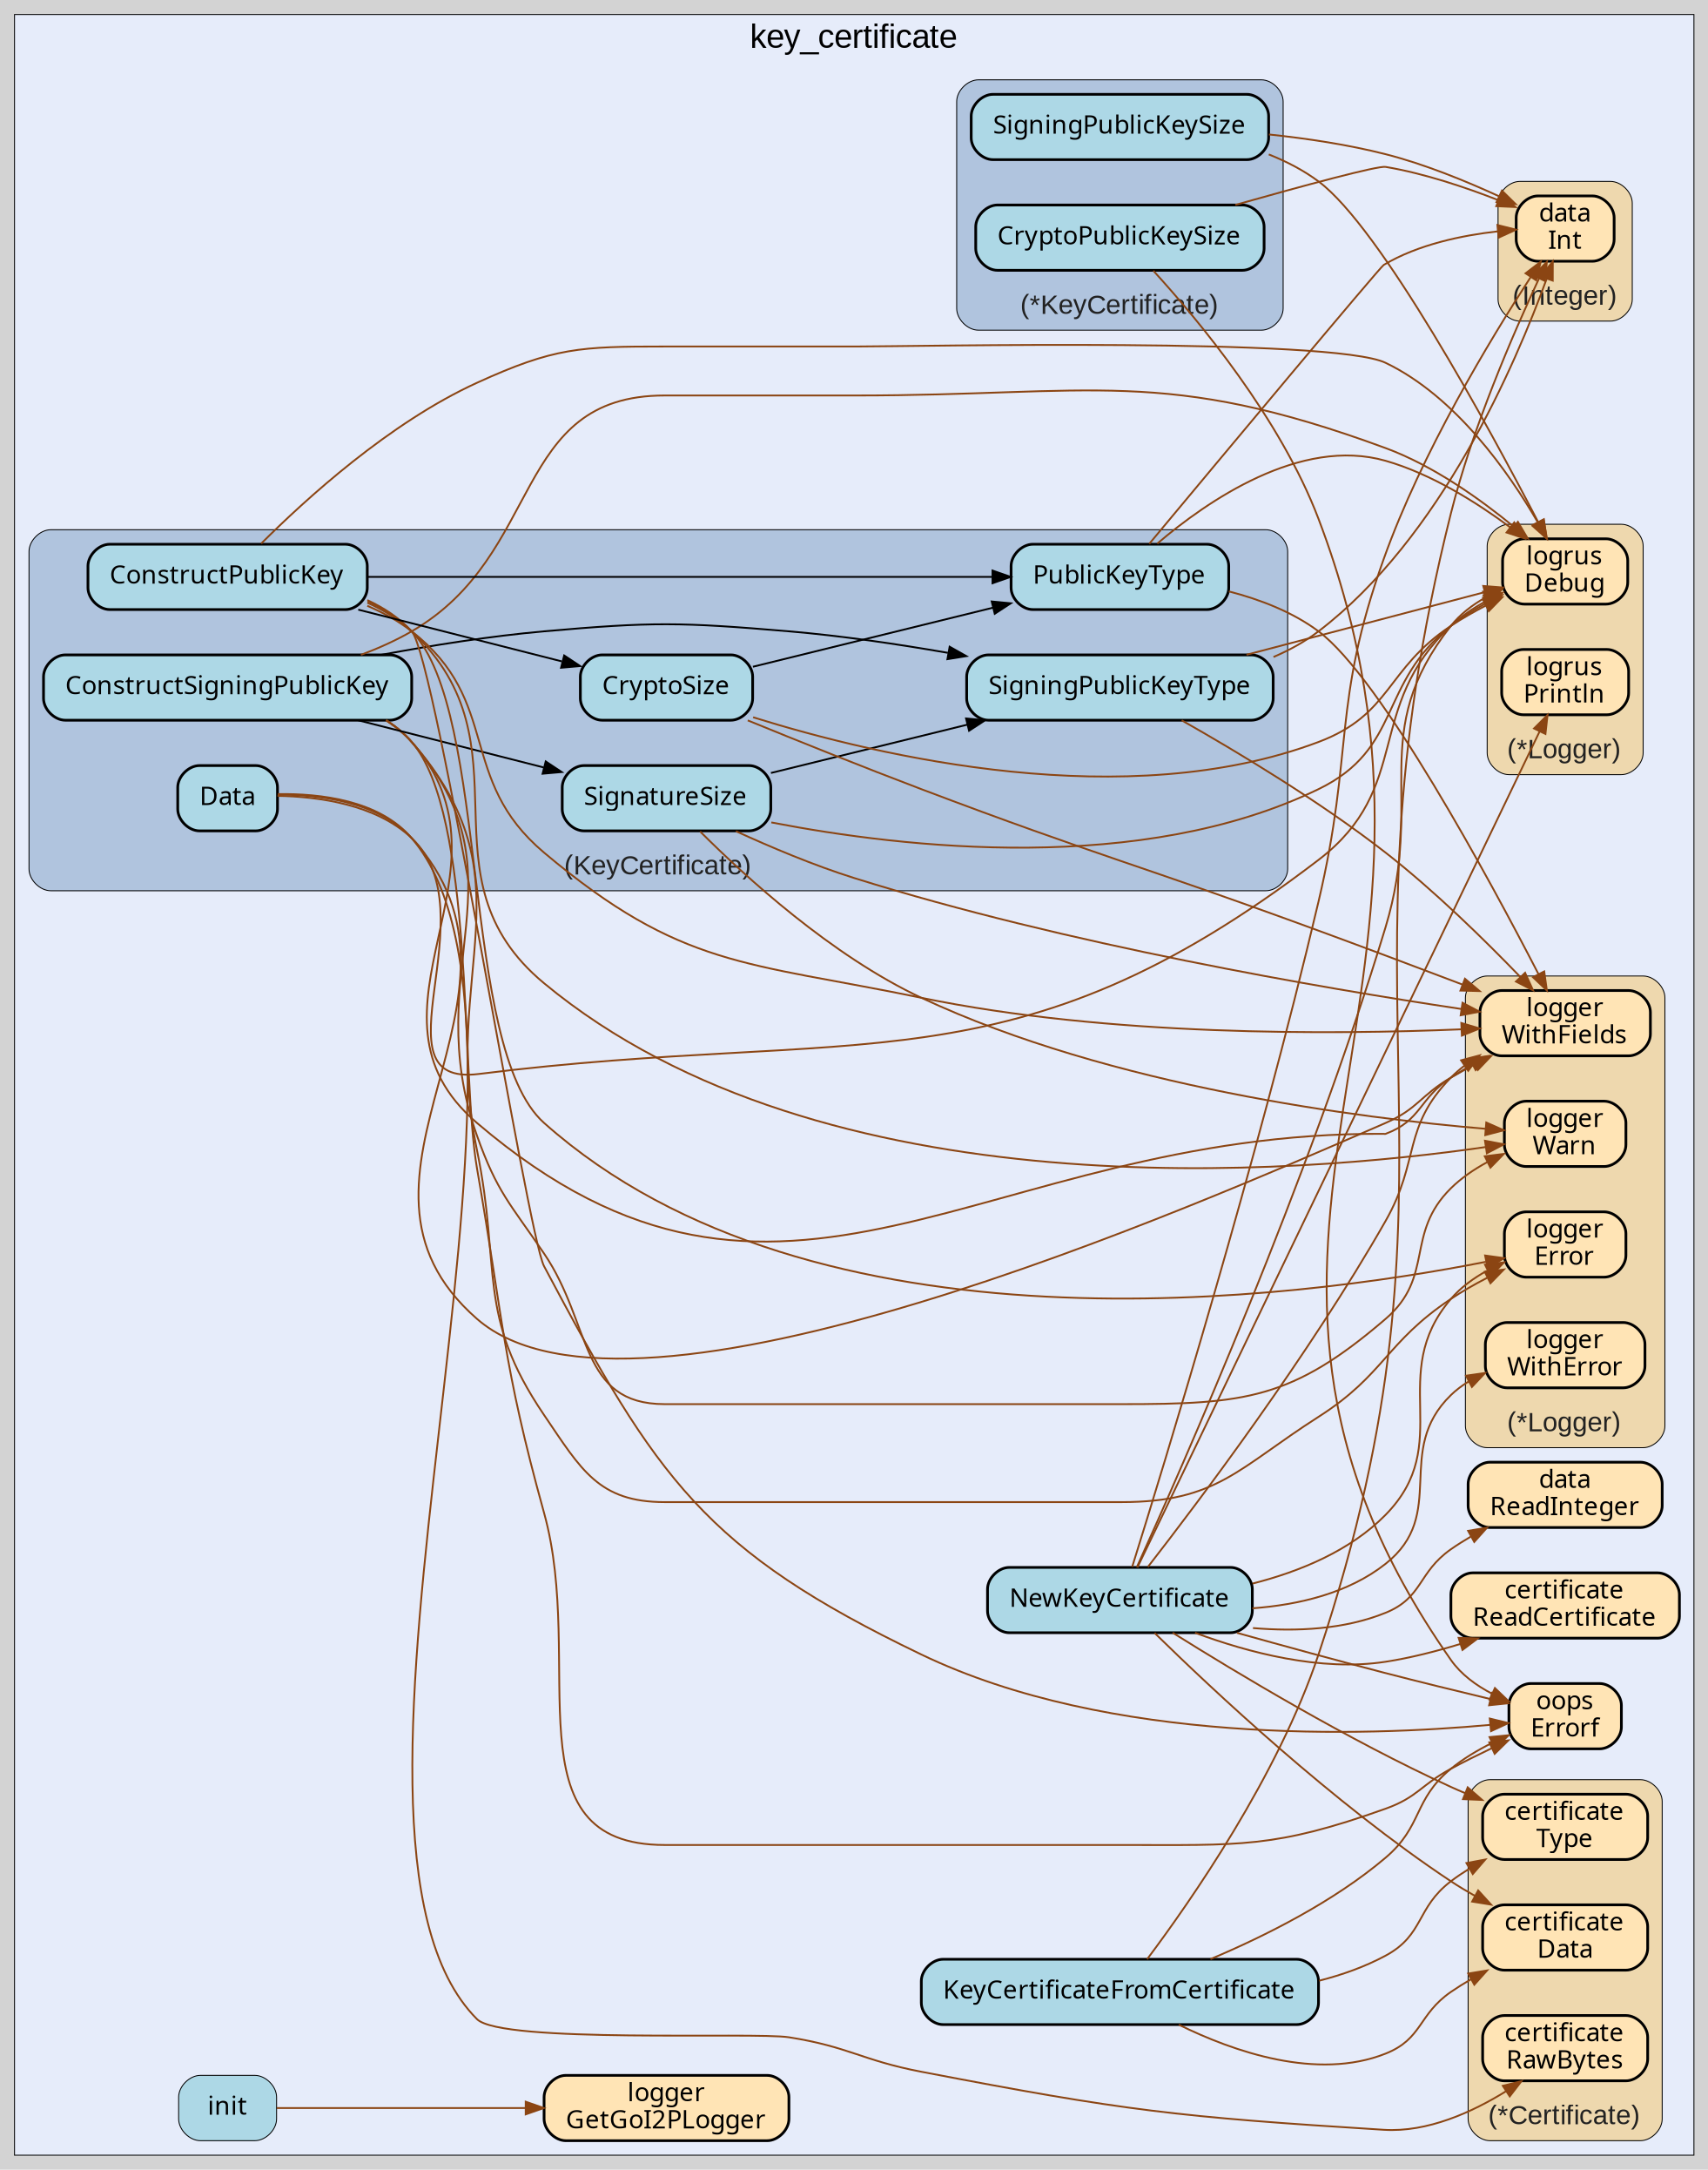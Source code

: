 digraph gocallvis {
    label="";
    labeljust="l";
    fontname="Arial";
    fontsize="14";
    rankdir="LR";
    bgcolor="lightgray";
    style="solid";
    penwidth="0.5";
    pad="0.0";
    nodesep="0.35";

    node [shape="box" style="filled,rounded" fillcolor="honeydew" fontname="Verdana" penwidth="1.0" margin="0.16,0.0"];
    edge [minlen="2"]

    subgraph "cluster_focus" {
        labeljust="c";
fontsize="18";
bgcolor="#e6ecfa";
label="key_certificate";
labelloc="t";
        
        "github.com/go-i2p/go-i2p/lib/common/key_certificate.NewKeyCertificate" [ penwidth="1.5" tooltip="github.com/go-i2p/go-i2p/lib/common/key_certificate.NewKeyCertificate | defined in key_certificate.go:360\nat key_certificate.go:379: calling [(*github.com/sirupsen/logrus.Logger).Println]\nat key_certificate.go:388: calling [(*github.com/sirupsen/logrus.Logger).Println]\nat key_certificate.go:361: calling [(*github.com/go-i2p/logger.Logger).WithFields]\nat key_certificate.go:390: calling [(*github.com/go-i2p/logger.Logger).WithFields]\nat key_certificate.go:388: calling [(github.com/go-i2p/go-i2p/lib/common/data.Integer).Int]\nat key_certificate.go:388: calling [(github.com/go-i2p/go-i2p/lib/common/data.Integer).Int]\nat key_certificate.go:391: calling [(github.com/go-i2p/go-i2p/lib/common/data.Integer).Int]\nat key_certificate.go:392: calling [(github.com/go-i2p/go-i2p/lib/common/data.Integer).Int]\nat key_certificate.go:373: calling [github.com/samber/oops.Errorf]\nat key_certificate.go:377: calling [github.com/samber/oops.Errorf]\nat key_certificate.go:376: calling [(*github.com/go-i2p/go-i2p/lib/common/certificate.Certificate).Data]\nat key_certificate.go:379: calling [(*github.com/go-i2p/go-i2p/lib/common/certificate.Certificate).Data]\nat key_certificate.go:379: calling [(*github.com/go-i2p/go-i2p/lib/common/certificate.Certificate).Data]\nat key_certificate.go:381: calling [(*github.com/go-i2p/go-i2p/lib/common/certificate.Certificate).Data]\nat key_certificate.go:382: calling [(*github.com/go-i2p/go-i2p/lib/common/certificate.Certificate).Data]\nat key_certificate.go:363: calling [(*github.com/sirupsen/logrus.Logger).Debug]\nat key_certificate.go:394: calling [(*github.com/sirupsen/logrus.Logger).Debug]\nat key_certificate.go:381: calling [github.com/go-i2p/go-i2p/lib/common/data.ReadInteger]\nat key_certificate.go:382: calling [github.com/go-i2p/go-i2p/lib/common/data.ReadInteger]\nat key_certificate.go:368: calling [(*github.com/go-i2p/logger.Logger).WithError]\nat key_certificate.go:366: calling [github.com/go-i2p/go-i2p/lib/common/certificate.ReadCertificate]\nat key_certificate.go:368: calling [(*github.com/go-i2p/logger.Logger).Error]\nat key_certificate.go:372: calling [(*github.com/go-i2p/go-i2p/lib/common/certificate.Certificate).Type]\nat key_certificate.go:373: calling [(*github.com/go-i2p/go-i2p/lib/common/certificate.Certificate).Type]" fillcolor="lightblue" label="NewKeyCertificate" ]
        "github.com/go-i2p/go-i2p/lib/common/certificate.ReadCertificate" [ fillcolor="moccasin" label="certificate\nReadCertificate" penwidth="1.5" tooltip="github.com/go-i2p/go-i2p/lib/common/certificate.ReadCertificate | defined in certificate.go:201" ]
        "github.com/samber/oops.Errorf" [ penwidth="1.5" tooltip="github.com/samber/oops.Errorf | defined in oops.go:34" fillcolor="moccasin" label="oops\nErrorf" ]
        "github.com/go-i2p/go-i2p/lib/common/data.ReadInteger" [ fillcolor="moccasin" label="data\nReadInteger" penwidth="1.5" tooltip="github.com/go-i2p/go-i2p/lib/common/data.ReadInteger | defined in integer.go:51" ]
        "github.com/go-i2p/go-i2p/lib/common/key_certificate.KeyCertificateFromCertificate" [ tooltip="github.com/go-i2p/go-i2p/lib/common/key_certificate.KeyCertificateFromCertificate | defined in key_certificate.go:399\nat key_certificate.go:400: calling [(*github.com/go-i2p/go-i2p/lib/common/certificate.Certificate).Type]\nat key_certificate.go:401: calling [(*github.com/go-i2p/go-i2p/lib/common/certificate.Certificate).Type]\nat key_certificate.go:404: calling [(*github.com/go-i2p/go-i2p/lib/common/certificate.Certificate).Data]\nat key_certificate.go:421: calling [(github.com/go-i2p/go-i2p/lib/common/data.Integer).Int]\nat key_certificate.go:422: calling [(github.com/go-i2p/go-i2p/lib/common/data.Integer).Int]\nat key_certificate.go:401: calling [github.com/samber/oops.Errorf]\nat key_certificate.go:409: calling [github.com/samber/oops.Errorf]" fillcolor="lightblue" label="KeyCertificateFromCertificate" penwidth="1.5" ]
        "github.com/go-i2p/go-i2p/lib/common/key_certificate.init" [ label="init" penwidth="0.5" tooltip="github.com/go-i2p/go-i2p/lib/common/key_certificate.init | defined in .:0\nat key_certificate.go:48: calling [github.com/go-i2p/logger.GetGoI2PLogger]" fillcolor="lightblue" ]
        "github.com/go-i2p/logger.GetGoI2PLogger" [ label="logger\nGetGoI2PLogger" penwidth="1.5" tooltip="github.com/go-i2p/logger.GetGoI2PLogger | defined in log.go:120" fillcolor="moccasin" ]
        
        subgraph "cluster_*github.com/go-i2p/go-i2p/lib/common/certificate.Certificate" {
        tooltip="type: *github.com/go-i2p/go-i2p/lib/common/certificate.Certificate";
penwidth="0.5";
fontsize="15";
fontcolor="#222222";
labelloc="b";
style="rounded,filled";
fillcolor="wheat2";
label="(*Certificate)";
        
        "(*github.com/go-i2p/go-i2p/lib/common/certificate.Certificate).RawBytes" [ fillcolor="moccasin" label="certificate\nRawBytes" penwidth="1.5" tooltip="(*github.com/go-i2p/go-i2p/lib/common/certificate.Certificate).RawBytes | defined in certificate.go:76" ]
        "(*github.com/go-i2p/go-i2p/lib/common/certificate.Certificate).Type" [ fillcolor="moccasin" label="certificate\nType" penwidth="1.5" tooltip="(*github.com/go-i2p/go-i2p/lib/common/certificate.Certificate).Type | defined in certificate.go:116" ]
        "(*github.com/go-i2p/go-i2p/lib/common/certificate.Certificate).Data" [ label="certificate\nData" penwidth="1.5" tooltip="(*github.com/go-i2p/go-i2p/lib/common/certificate.Certificate).Data | defined in certificate.go:134" fillcolor="moccasin" ]
        
    }

        subgraph "cluster_*github.com/go-i2p/go-i2p/lib/common/key_certificate.KeyCertificate" {
        label="(*KeyCertificate)";
penwidth="0.5";
labelloc="b";
style="rounded,filled";
tooltip="type: *github.com/go-i2p/go-i2p/lib/common/key_certificate.KeyCertificate";
fontsize="15";
fontcolor="#222222";
fillcolor="lightsteelblue";
        
        "(*github.com/go-i2p/go-i2p/lib/common/key_certificate.KeyCertificate).SigningPublicKeySize" [ label="SigningPublicKeySize" penwidth="1.5" tooltip="(*github.com/go-i2p/go-i2p/lib/common/key_certificate.KeyCertificate).SigningPublicKeySize | defined in key_certificate.go:204\nat key_certificate.go:208: calling [(*github.com/sirupsen/logrus.Logger).Debug]\nat key_certificate.go:211: calling [(*github.com/sirupsen/logrus.Logger).Debug]\nat key_certificate.go:206: calling [(github.com/go-i2p/go-i2p/lib/common/data.Integer).Int]" fillcolor="lightblue" ]
        "(*github.com/go-i2p/go-i2p/lib/common/key_certificate.KeyCertificate).CryptoPublicKeySize" [ fillcolor="lightblue" label="CryptoPublicKeySize" penwidth="1.5" tooltip="(*github.com/go-i2p/go-i2p/lib/common/key_certificate.KeyCertificate).CryptoPublicKeySize | defined in key_certificate.go:196\nat key_certificate.go:199: calling [github.com/samber/oops.Errorf]\nat key_certificate.go:197: calling [(github.com/go-i2p/go-i2p/lib/common/data.Integer).Int]\nat key_certificate.go:199: calling [(github.com/go-i2p/go-i2p/lib/common/data.Integer).Int]" ]
        
    }

        subgraph "cluster_*github.com/go-i2p/logger.Logger" {
        label="(*Logger)";
tooltip="type: *github.com/go-i2p/logger.Logger";
penwidth="0.5";
fontsize="15";
fontcolor="#222222";
labelloc="b";
style="rounded,filled";
fillcolor="wheat2";
        
        "(*github.com/go-i2p/logger.Logger).WithFields" [ tooltip="(*github.com/go-i2p/logger.Logger).WithFields | defined in log.go:60" fillcolor="moccasin" label="logger\nWithFields" penwidth="1.5" ]
        "(*github.com/go-i2p/logger.Logger).WithError" [ fillcolor="moccasin" label="logger\nWithError" penwidth="1.5" tooltip="(*github.com/go-i2p/logger.Logger).WithError | defined in log.go:66" ]
        "(*github.com/go-i2p/logger.Logger).Error" [ penwidth="1.5" tooltip="(*github.com/go-i2p/logger.Logger).Error | defined in log.go:42" fillcolor="moccasin" label="logger\nError" ]
        "(*github.com/go-i2p/logger.Logger).Warn" [ penwidth="1.5" tooltip="(*github.com/go-i2p/logger.Logger).Warn | defined in log.go:30" fillcolor="moccasin" label="logger\nWarn" ]
        
    }

        subgraph "cluster_*github.com/sirupsen/logrus.Logger" {
        labelloc="b";
style="rounded,filled";
fillcolor="wheat2";
label="(*Logger)";
tooltip="type: *github.com/sirupsen/logrus.Logger";
penwidth="0.5";
fontsize="15";
fontcolor="#222222";
        
        "(*github.com/sirupsen/logrus.Logger).Debug" [ fillcolor="moccasin" label="logrus\nDebug" penwidth="1.5" tooltip="(*github.com/sirupsen/logrus.Logger).Debug | defined in logger.go:221" ]
        "(*github.com/sirupsen/logrus.Logger).Println" [ fillcolor="moccasin" label="logrus\nPrintln" penwidth="1.5" tooltip="(*github.com/sirupsen/logrus.Logger).Println | defined in logger.go:315" ]
        
    }

        subgraph "cluster_github.com/go-i2p/go-i2p/lib/common/data.Integer" {
        style="rounded,filled";
fillcolor="wheat2";
label="(Integer)";
tooltip="type: github.com/go-i2p/go-i2p/lib/common/data.Integer";
penwidth="0.5";
fontsize="15";
fontcolor="#222222";
labelloc="b";
        
        "(github.com/go-i2p/go-i2p/lib/common/data.Integer).Int" [ fillcolor="moccasin" label="data\nInt" penwidth="1.5" tooltip="(github.com/go-i2p/go-i2p/lib/common/data.Integer).Int | defined in integer.go:32" ]
        
    }

        subgraph "cluster_github.com/go-i2p/go-i2p/lib/common/key_certificate.KeyCertificate" {
        labelloc="b";
tooltip="type: github.com/go-i2p/go-i2p/lib/common/key_certificate.KeyCertificate";
penwidth="0.5";
fontcolor="#222222";
style="rounded,filled";
fillcolor="lightsteelblue";
label="(KeyCertificate)";
fontsize="15";
        
        "(github.com/go-i2p/go-i2p/lib/common/key_certificate.KeyCertificate).Data" [ fillcolor="lightblue" label="Data" penwidth="1.5" tooltip="(github.com/go-i2p/go-i2p/lib/common/key_certificate.KeyCertificate).Data | defined in key_certificate.go:112\nat key_certificate.go:114: calling [(*github.com/go-i2p/logger.Logger).WithFields]\nat key_certificate.go:116: calling [(*github.com/sirupsen/logrus.Logger).Debug]\nat key_certificate.go:113: calling [(*github.com/go-i2p/go-i2p/lib/common/certificate.Certificate).RawBytes]\nat key_certificate.go:117: calling [(*github.com/go-i2p/go-i2p/lib/common/certificate.Certificate).RawBytes]" ]
        "(github.com/go-i2p/go-i2p/lib/common/key_certificate.KeyCertificate).SigningPublicKeyType" [ fillcolor="lightblue" label="SigningPublicKeyType" penwidth="1.5" tooltip="(github.com/go-i2p/go-i2p/lib/common/key_certificate.KeyCertificate).SigningPublicKeyType | defined in key_certificate.go:121\nat key_certificate.go:123: calling [(*github.com/go-i2p/logger.Logger).WithFields]\nat key_certificate.go:125: calling [(*github.com/sirupsen/logrus.Logger).Debug]\nat key_certificate.go:122: calling [(github.com/go-i2p/go-i2p/lib/common/data.Integer).Int]\nat key_certificate.go:126: calling [(github.com/go-i2p/go-i2p/lib/common/data.Integer).Int]" ]
        "(github.com/go-i2p/go-i2p/lib/common/key_certificate.KeyCertificate).SignatureSize" [ fillcolor="lightblue" label="SignatureSize" penwidth="1.5" tooltip="(github.com/go-i2p/go-i2p/lib/common/key_certificate.KeyCertificate).SignatureSize | defined in key_certificate.go:312\nat key_certificate.go:324: calling [(github.com/go-i2p/go-i2p/lib/common/key_certificate.KeyCertificate).SigningPublicKeyType]\nat key_certificate.go:329: calling [(*github.com/go-i2p/logger.Logger).Warn]\nat key_certificate.go:335: calling [(*github.com/sirupsen/logrus.Logger).Debug]\nat key_certificate.go:327: calling [(*github.com/go-i2p/logger.Logger).WithFields]\nat key_certificate.go:332: calling [(*github.com/go-i2p/logger.Logger).WithFields]" ]
        "(github.com/go-i2p/go-i2p/lib/common/key_certificate.KeyCertificate).ConstructSigningPublicKey" [ fillcolor="lightblue" label="ConstructSigningPublicKey" penwidth="1.5" tooltip="(github.com/go-i2p/go-i2p/lib/common/key_certificate.KeyCertificate).ConstructSigningPublicKey | defined in key_certificate.go:232\nat key_certificate.go:248: calling [github.com/samber/oops.Errorf]\nat key_certificate.go:305: calling [github.com/samber/oops.Errorf]\nat key_certificate.go:247: calling [(*github.com/go-i2p/logger.Logger).Error]\nat key_certificate.go:304: calling [(*github.com/go-i2p/logger.Logger).Warn]\nat key_certificate.go:233: calling [(*github.com/go-i2p/logger.Logger).WithFields]\nat key_certificate.go:242: calling [(*github.com/go-i2p/logger.Logger).WithFields]\nat key_certificate.go:302: calling [(*github.com/go-i2p/logger.Logger).WithFields]\nat key_certificate.go:235: calling [(*github.com/sirupsen/logrus.Logger).Debug]\nat key_certificate.go:256: calling [(*github.com/sirupsen/logrus.Logger).Debug]\nat key_certificate.go:261: calling [(*github.com/sirupsen/logrus.Logger).Debug]\nat key_certificate.go:266: calling [(*github.com/sirupsen/logrus.Logger).Debug]\nat key_certificate.go:295: calling [(*github.com/sirupsen/logrus.Logger).Debug]\nat key_certificate.go:300: calling [(*github.com/sirupsen/logrus.Logger).Debug]\nat key_certificate.go:241: calling [(github.com/go-i2p/go-i2p/lib/common/key_certificate.KeyCertificate).SignatureSize]\nat key_certificate.go:236: calling [(github.com/go-i2p/go-i2p/lib/common/key_certificate.KeyCertificate).SigningPublicKeyType]" ]
        "(github.com/go-i2p/go-i2p/lib/common/key_certificate.KeyCertificate).PublicKeyType" [ fillcolor="lightblue" label="PublicKeyType" penwidth="1.5" tooltip="(github.com/go-i2p/go-i2p/lib/common/key_certificate.KeyCertificate).PublicKeyType | defined in key_certificate.go:130\nat key_certificate.go:131: calling [(github.com/go-i2p/go-i2p/lib/common/data.Integer).Int]\nat key_certificate.go:135: calling [(github.com/go-i2p/go-i2p/lib/common/data.Integer).Int]\nat key_certificate.go:132: calling [(*github.com/go-i2p/logger.Logger).WithFields]\nat key_certificate.go:134: calling [(*github.com/sirupsen/logrus.Logger).Debug]" ]
        "(github.com/go-i2p/go-i2p/lib/common/key_certificate.KeyCertificate).CryptoSize" [ fillcolor="lightblue" label="CryptoSize" penwidth="1.5" tooltip="(github.com/go-i2p/go-i2p/lib/common/key_certificate.KeyCertificate).CryptoSize | defined in key_certificate.go:340\nat key_certificate.go:353: calling [(*github.com/sirupsen/logrus.Logger).Debug]\nat key_certificate.go:348: calling [(github.com/go-i2p/go-i2p/lib/common/key_certificate.KeyCertificate).PublicKeyType]\nat key_certificate.go:350: calling [(*github.com/go-i2p/logger.Logger).WithFields]" ]
        "(github.com/go-i2p/go-i2p/lib/common/key_certificate.KeyCertificate).ConstructPublicKey" [ fillcolor="lightblue" label="ConstructPublicKey" penwidth="1.5" tooltip="(github.com/go-i2p/go-i2p/lib/common/key_certificate.KeyCertificate).ConstructPublicKey | defined in key_certificate.go:140\nat key_certificate.go:143: calling [(*github.com/sirupsen/logrus.Logger).Debug]\nat key_certificate.go:164: calling [(*github.com/sirupsen/logrus.Logger).Debug]\nat key_certificate.go:169: calling [(*github.com/sirupsen/logrus.Logger).Debug]\nat key_certificate.go:173: calling [(*github.com/go-i2p/logger.Logger).Warn]\nat key_certificate.go:141: calling [(*github.com/go-i2p/logger.Logger).WithFields]\nat key_certificate.go:150: calling [(*github.com/go-i2p/logger.Logger).WithFields]\nat key_certificate.go:171: calling [(*github.com/go-i2p/logger.Logger).WithFields]\nat key_certificate.go:144: calling [(github.com/go-i2p/go-i2p/lib/common/key_certificate.KeyCertificate).PublicKeyType]\nat key_certificate.go:149: calling [(github.com/go-i2p/go-i2p/lib/common/key_certificate.KeyCertificate).CryptoSize]\nat key_certificate.go:155: calling [(*github.com/go-i2p/logger.Logger).Error]\nat key_certificate.go:156: calling [github.com/samber/oops.Errorf]" ]
        
    }

    }

    "github.com/go-i2p/go-i2p/lib/common/key_certificate.NewKeyCertificate" -> "(*github.com/sirupsen/logrus.Logger).Println" [ tooltip="at key_certificate.go:379: calling [(*github.com/sirupsen/logrus.Logger).Println]\nat key_certificate.go:388: calling [(*github.com/sirupsen/logrus.Logger).Println]" color="saddlebrown" ]
    "(*github.com/go-i2p/go-i2p/lib/common/key_certificate.KeyCertificate).SigningPublicKeySize" -> "(*github.com/sirupsen/logrus.Logger).Debug" [ color="saddlebrown" tooltip="at key_certificate.go:208: calling [(*github.com/sirupsen/logrus.Logger).Debug]\nat key_certificate.go:211: calling [(*github.com/sirupsen/logrus.Logger).Debug]" ]
    "github.com/go-i2p/go-i2p/lib/common/key_certificate.KeyCertificateFromCertificate" -> "(*github.com/go-i2p/go-i2p/lib/common/certificate.Certificate).Type" [ color="saddlebrown" tooltip="at key_certificate.go:400: calling [(*github.com/go-i2p/go-i2p/lib/common/certificate.Certificate).Type]\nat key_certificate.go:401: calling [(*github.com/go-i2p/go-i2p/lib/common/certificate.Certificate).Type]" ]
    "(*github.com/go-i2p/go-i2p/lib/common/key_certificate.KeyCertificate).CryptoPublicKeySize" -> "github.com/samber/oops.Errorf" [ color="saddlebrown" tooltip="at key_certificate.go:199: calling [github.com/samber/oops.Errorf]" ]
    "(github.com/go-i2p/go-i2p/lib/common/key_certificate.KeyCertificate).ConstructPublicKey" -> "(*github.com/sirupsen/logrus.Logger).Debug" [ color="saddlebrown" tooltip="at key_certificate.go:143: calling [(*github.com/sirupsen/logrus.Logger).Debug]\nat key_certificate.go:164: calling [(*github.com/sirupsen/logrus.Logger).Debug]\nat key_certificate.go:169: calling [(*github.com/sirupsen/logrus.Logger).Debug]" ]
    "github.com/go-i2p/go-i2p/lib/common/key_certificate.init" -> "github.com/go-i2p/logger.GetGoI2PLogger" [ tooltip="at key_certificate.go:48: calling [github.com/go-i2p/logger.GetGoI2PLogger]" color="saddlebrown" ]
    "github.com/go-i2p/go-i2p/lib/common/key_certificate.NewKeyCertificate" -> "(*github.com/go-i2p/logger.Logger).WithFields" [ color="saddlebrown" tooltip="at key_certificate.go:361: calling [(*github.com/go-i2p/logger.Logger).WithFields]\nat key_certificate.go:390: calling [(*github.com/go-i2p/logger.Logger).WithFields]" ]
    "github.com/go-i2p/go-i2p/lib/common/key_certificate.KeyCertificateFromCertificate" -> "(*github.com/go-i2p/go-i2p/lib/common/certificate.Certificate).Data" [ color="saddlebrown" tooltip="at key_certificate.go:404: calling [(*github.com/go-i2p/go-i2p/lib/common/certificate.Certificate).Data]" ]
    "github.com/go-i2p/go-i2p/lib/common/key_certificate.KeyCertificateFromCertificate" -> "(github.com/go-i2p/go-i2p/lib/common/data.Integer).Int" [ color="saddlebrown" tooltip="at key_certificate.go:421: calling [(github.com/go-i2p/go-i2p/lib/common/data.Integer).Int]\nat key_certificate.go:422: calling [(github.com/go-i2p/go-i2p/lib/common/data.Integer).Int]" ]
    "(github.com/go-i2p/go-i2p/lib/common/key_certificate.KeyCertificate).SigningPublicKeyType" -> "(*github.com/go-i2p/logger.Logger).WithFields" [ color="saddlebrown" tooltip="at key_certificate.go:123: calling [(*github.com/go-i2p/logger.Logger).WithFields]" ]
    "(github.com/go-i2p/go-i2p/lib/common/key_certificate.KeyCertificate).SigningPublicKeyType" -> "(*github.com/sirupsen/logrus.Logger).Debug" [ color="saddlebrown" tooltip="at key_certificate.go:125: calling [(*github.com/sirupsen/logrus.Logger).Debug]" ]
    "(github.com/go-i2p/go-i2p/lib/common/key_certificate.KeyCertificate).SignatureSize" -> "(github.com/go-i2p/go-i2p/lib/common/key_certificate.KeyCertificate).SigningPublicKeyType" [ tooltip="at key_certificate.go:324: calling [(github.com/go-i2p/go-i2p/lib/common/key_certificate.KeyCertificate).SigningPublicKeyType]" ]
    "(github.com/go-i2p/go-i2p/lib/common/key_certificate.KeyCertificate).SignatureSize" -> "(*github.com/go-i2p/logger.Logger).Warn" [ color="saddlebrown" tooltip="at key_certificate.go:329: calling [(*github.com/go-i2p/logger.Logger).Warn]" ]
    "(github.com/go-i2p/go-i2p/lib/common/key_certificate.KeyCertificate).ConstructSigningPublicKey" -> "github.com/samber/oops.Errorf" [ color="saddlebrown" tooltip="at key_certificate.go:248: calling [github.com/samber/oops.Errorf]\nat key_certificate.go:305: calling [github.com/samber/oops.Errorf]" ]
    "(*github.com/go-i2p/go-i2p/lib/common/key_certificate.KeyCertificate).SigningPublicKeySize" -> "(github.com/go-i2p/go-i2p/lib/common/data.Integer).Int" [ color="saddlebrown" tooltip="at key_certificate.go:206: calling [(github.com/go-i2p/go-i2p/lib/common/data.Integer).Int]" ]
    "github.com/go-i2p/go-i2p/lib/common/key_certificate.NewKeyCertificate" -> "(github.com/go-i2p/go-i2p/lib/common/data.Integer).Int" [ color="saddlebrown" tooltip="at key_certificate.go:388: calling [(github.com/go-i2p/go-i2p/lib/common/data.Integer).Int]\nat key_certificate.go:388: calling [(github.com/go-i2p/go-i2p/lib/common/data.Integer).Int]\nat key_certificate.go:391: calling [(github.com/go-i2p/go-i2p/lib/common/data.Integer).Int]\nat key_certificate.go:392: calling [(github.com/go-i2p/go-i2p/lib/common/data.Integer).Int]" ]
    "(github.com/go-i2p/go-i2p/lib/common/key_certificate.KeyCertificate).PublicKeyType" -> "(github.com/go-i2p/go-i2p/lib/common/data.Integer).Int" [ color="saddlebrown" tooltip="at key_certificate.go:131: calling [(github.com/go-i2p/go-i2p/lib/common/data.Integer).Int]\nat key_certificate.go:135: calling [(github.com/go-i2p/go-i2p/lib/common/data.Integer).Int]" ]
    "(github.com/go-i2p/go-i2p/lib/common/key_certificate.KeyCertificate).CryptoSize" -> "(*github.com/sirupsen/logrus.Logger).Debug" [ color="saddlebrown" tooltip="at key_certificate.go:353: calling [(*github.com/sirupsen/logrus.Logger).Debug]" ]
    "(github.com/go-i2p/go-i2p/lib/common/key_certificate.KeyCertificate).ConstructPublicKey" -> "(*github.com/go-i2p/logger.Logger).Warn" [ color="saddlebrown" tooltip="at key_certificate.go:173: calling [(*github.com/go-i2p/logger.Logger).Warn]" ]
    "github.com/go-i2p/go-i2p/lib/common/key_certificate.NewKeyCertificate" -> "github.com/samber/oops.Errorf" [ color="saddlebrown" tooltip="at key_certificate.go:373: calling [github.com/samber/oops.Errorf]\nat key_certificate.go:377: calling [github.com/samber/oops.Errorf]" ]
    "github.com/go-i2p/go-i2p/lib/common/key_certificate.NewKeyCertificate" -> "(*github.com/go-i2p/go-i2p/lib/common/certificate.Certificate).Data" [ color="saddlebrown" tooltip="at key_certificate.go:376: calling [(*github.com/go-i2p/go-i2p/lib/common/certificate.Certificate).Data]\nat key_certificate.go:379: calling [(*github.com/go-i2p/go-i2p/lib/common/certificate.Certificate).Data]\nat key_certificate.go:379: calling [(*github.com/go-i2p/go-i2p/lib/common/certificate.Certificate).Data]\nat key_certificate.go:381: calling [(*github.com/go-i2p/go-i2p/lib/common/certificate.Certificate).Data]\nat key_certificate.go:382: calling [(*github.com/go-i2p/go-i2p/lib/common/certificate.Certificate).Data]" ]
    "(*github.com/go-i2p/go-i2p/lib/common/key_certificate.KeyCertificate).CryptoPublicKeySize" -> "(github.com/go-i2p/go-i2p/lib/common/data.Integer).Int" [ color="saddlebrown" tooltip="at key_certificate.go:197: calling [(github.com/go-i2p/go-i2p/lib/common/data.Integer).Int]\nat key_certificate.go:199: calling [(github.com/go-i2p/go-i2p/lib/common/data.Integer).Int]" ]
    "(github.com/go-i2p/go-i2p/lib/common/key_certificate.KeyCertificate).ConstructSigningPublicKey" -> "(*github.com/go-i2p/logger.Logger).Error" [ color="saddlebrown" tooltip="at key_certificate.go:247: calling [(*github.com/go-i2p/logger.Logger).Error]" ]
    "(github.com/go-i2p/go-i2p/lib/common/key_certificate.KeyCertificate).ConstructSigningPublicKey" -> "(*github.com/go-i2p/logger.Logger).Warn" [ color="saddlebrown" tooltip="at key_certificate.go:304: calling [(*github.com/go-i2p/logger.Logger).Warn]" ]
    "(github.com/go-i2p/go-i2p/lib/common/key_certificate.KeyCertificate).CryptoSize" -> "(github.com/go-i2p/go-i2p/lib/common/key_certificate.KeyCertificate).PublicKeyType" [ tooltip="at key_certificate.go:348: calling [(github.com/go-i2p/go-i2p/lib/common/key_certificate.KeyCertificate).PublicKeyType]" ]
    "(github.com/go-i2p/go-i2p/lib/common/key_certificate.KeyCertificate).Data" -> "(*github.com/go-i2p/logger.Logger).WithFields" [ color="saddlebrown" tooltip="at key_certificate.go:114: calling [(*github.com/go-i2p/logger.Logger).WithFields]" ]
    "github.com/go-i2p/go-i2p/lib/common/key_certificate.NewKeyCertificate" -> "(*github.com/sirupsen/logrus.Logger).Debug" [ color="saddlebrown" tooltip="at key_certificate.go:363: calling [(*github.com/sirupsen/logrus.Logger).Debug]\nat key_certificate.go:394: calling [(*github.com/sirupsen/logrus.Logger).Debug]" ]
    "github.com/go-i2p/go-i2p/lib/common/key_certificate.NewKeyCertificate" -> "github.com/go-i2p/go-i2p/lib/common/data.ReadInteger" [ tooltip="at key_certificate.go:381: calling [github.com/go-i2p/go-i2p/lib/common/data.ReadInteger]\nat key_certificate.go:382: calling [github.com/go-i2p/go-i2p/lib/common/data.ReadInteger]" color="saddlebrown" ]
    "(github.com/go-i2p/go-i2p/lib/common/key_certificate.KeyCertificate).SigningPublicKeyType" -> "(github.com/go-i2p/go-i2p/lib/common/data.Integer).Int" [ color="saddlebrown" tooltip="at key_certificate.go:122: calling [(github.com/go-i2p/go-i2p/lib/common/data.Integer).Int]\nat key_certificate.go:126: calling [(github.com/go-i2p/go-i2p/lib/common/data.Integer).Int]" ]
    "(github.com/go-i2p/go-i2p/lib/common/key_certificate.KeyCertificate).SignatureSize" -> "(*github.com/sirupsen/logrus.Logger).Debug" [ color="saddlebrown" tooltip="at key_certificate.go:335: calling [(*github.com/sirupsen/logrus.Logger).Debug]" ]
    "(github.com/go-i2p/go-i2p/lib/common/key_certificate.KeyCertificate).PublicKeyType" -> "(*github.com/go-i2p/logger.Logger).WithFields" [ tooltip="at key_certificate.go:132: calling [(*github.com/go-i2p/logger.Logger).WithFields]" color="saddlebrown" ]
    "(github.com/go-i2p/go-i2p/lib/common/key_certificate.KeyCertificate).CryptoSize" -> "(*github.com/go-i2p/logger.Logger).WithFields" [ color="saddlebrown" tooltip="at key_certificate.go:350: calling [(*github.com/go-i2p/logger.Logger).WithFields]" ]
    "(github.com/go-i2p/go-i2p/lib/common/key_certificate.KeyCertificate).ConstructPublicKey" -> "(*github.com/go-i2p/logger.Logger).WithFields" [ color="saddlebrown" tooltip="at key_certificate.go:141: calling [(*github.com/go-i2p/logger.Logger).WithFields]\nat key_certificate.go:150: calling [(*github.com/go-i2p/logger.Logger).WithFields]\nat key_certificate.go:171: calling [(*github.com/go-i2p/logger.Logger).WithFields]" ]
    "github.com/go-i2p/go-i2p/lib/common/key_certificate.NewKeyCertificate" -> "(*github.com/go-i2p/logger.Logger).WithError" [ color="saddlebrown" tooltip="at key_certificate.go:368: calling [(*github.com/go-i2p/logger.Logger).WithError]" ]
    "github.com/go-i2p/go-i2p/lib/common/key_certificate.KeyCertificateFromCertificate" -> "github.com/samber/oops.Errorf" [ color="saddlebrown" tooltip="at key_certificate.go:401: calling [github.com/samber/oops.Errorf]\nat key_certificate.go:409: calling [github.com/samber/oops.Errorf]" ]
    "(github.com/go-i2p/go-i2p/lib/common/key_certificate.KeyCertificate).SignatureSize" -> "(*github.com/go-i2p/logger.Logger).WithFields" [ color="saddlebrown" tooltip="at key_certificate.go:327: calling [(*github.com/go-i2p/logger.Logger).WithFields]\nat key_certificate.go:332: calling [(*github.com/go-i2p/logger.Logger).WithFields]" ]
    "(github.com/go-i2p/go-i2p/lib/common/key_certificate.KeyCertificate).ConstructPublicKey" -> "(github.com/go-i2p/go-i2p/lib/common/key_certificate.KeyCertificate).PublicKeyType" [ tooltip="at key_certificate.go:144: calling [(github.com/go-i2p/go-i2p/lib/common/key_certificate.KeyCertificate).PublicKeyType]" ]
    "(github.com/go-i2p/go-i2p/lib/common/key_certificate.KeyCertificate).ConstructPublicKey" -> "(github.com/go-i2p/go-i2p/lib/common/key_certificate.KeyCertificate).CryptoSize" [ tooltip="at key_certificate.go:149: calling [(github.com/go-i2p/go-i2p/lib/common/key_certificate.KeyCertificate).CryptoSize]" ]
    "(github.com/go-i2p/go-i2p/lib/common/key_certificate.KeyCertificate).Data" -> "(*github.com/sirupsen/logrus.Logger).Debug" [ tooltip="at key_certificate.go:116: calling [(*github.com/sirupsen/logrus.Logger).Debug]" color="saddlebrown" ]
    "github.com/go-i2p/go-i2p/lib/common/key_certificate.NewKeyCertificate" -> "github.com/go-i2p/go-i2p/lib/common/certificate.ReadCertificate" [ color="saddlebrown" tooltip="at key_certificate.go:366: calling [github.com/go-i2p/go-i2p/lib/common/certificate.ReadCertificate]" ]
    "github.com/go-i2p/go-i2p/lib/common/key_certificate.NewKeyCertificate" -> "(*github.com/go-i2p/logger.Logger).Error" [ color="saddlebrown" tooltip="at key_certificate.go:368: calling [(*github.com/go-i2p/logger.Logger).Error]" ]
    "github.com/go-i2p/go-i2p/lib/common/key_certificate.NewKeyCertificate" -> "(*github.com/go-i2p/go-i2p/lib/common/certificate.Certificate).Type" [ tooltip="at key_certificate.go:372: calling [(*github.com/go-i2p/go-i2p/lib/common/certificate.Certificate).Type]\nat key_certificate.go:373: calling [(*github.com/go-i2p/go-i2p/lib/common/certificate.Certificate).Type]" color="saddlebrown" ]
    "(github.com/go-i2p/go-i2p/lib/common/key_certificate.KeyCertificate).ConstructSigningPublicKey" -> "(*github.com/go-i2p/logger.Logger).WithFields" [ color="saddlebrown" tooltip="at key_certificate.go:233: calling [(*github.com/go-i2p/logger.Logger).WithFields]\nat key_certificate.go:242: calling [(*github.com/go-i2p/logger.Logger).WithFields]\nat key_certificate.go:302: calling [(*github.com/go-i2p/logger.Logger).WithFields]" ]
    "(github.com/go-i2p/go-i2p/lib/common/key_certificate.KeyCertificate).ConstructSigningPublicKey" -> "(*github.com/sirupsen/logrus.Logger).Debug" [ tooltip="at key_certificate.go:235: calling [(*github.com/sirupsen/logrus.Logger).Debug]\nat key_certificate.go:256: calling [(*github.com/sirupsen/logrus.Logger).Debug]\nat key_certificate.go:261: calling [(*github.com/sirupsen/logrus.Logger).Debug]\nat key_certificate.go:266: calling [(*github.com/sirupsen/logrus.Logger).Debug]\nat key_certificate.go:295: calling [(*github.com/sirupsen/logrus.Logger).Debug]\nat key_certificate.go:300: calling [(*github.com/sirupsen/logrus.Logger).Debug]" color="saddlebrown" ]
    "(github.com/go-i2p/go-i2p/lib/common/key_certificate.KeyCertificate).ConstructSigningPublicKey" -> "(github.com/go-i2p/go-i2p/lib/common/key_certificate.KeyCertificate).SignatureSize" [ tooltip="at key_certificate.go:241: calling [(github.com/go-i2p/go-i2p/lib/common/key_certificate.KeyCertificate).SignatureSize]" ]
    "(github.com/go-i2p/go-i2p/lib/common/key_certificate.KeyCertificate).PublicKeyType" -> "(*github.com/sirupsen/logrus.Logger).Debug" [ color="saddlebrown" tooltip="at key_certificate.go:134: calling [(*github.com/sirupsen/logrus.Logger).Debug]" ]
    "(github.com/go-i2p/go-i2p/lib/common/key_certificate.KeyCertificate).Data" -> "(*github.com/go-i2p/go-i2p/lib/common/certificate.Certificate).RawBytes" [ color="saddlebrown" tooltip="at key_certificate.go:113: calling [(*github.com/go-i2p/go-i2p/lib/common/certificate.Certificate).RawBytes]\nat key_certificate.go:117: calling [(*github.com/go-i2p/go-i2p/lib/common/certificate.Certificate).RawBytes]" ]
    "(github.com/go-i2p/go-i2p/lib/common/key_certificate.KeyCertificate).ConstructSigningPublicKey" -> "(github.com/go-i2p/go-i2p/lib/common/key_certificate.KeyCertificate).SigningPublicKeyType" [ tooltip="at key_certificate.go:236: calling [(github.com/go-i2p/go-i2p/lib/common/key_certificate.KeyCertificate).SigningPublicKeyType]" ]
    "(github.com/go-i2p/go-i2p/lib/common/key_certificate.KeyCertificate).ConstructPublicKey" -> "(*github.com/go-i2p/logger.Logger).Error" [ color="saddlebrown" tooltip="at key_certificate.go:155: calling [(*github.com/go-i2p/logger.Logger).Error]" ]
    "(github.com/go-i2p/go-i2p/lib/common/key_certificate.KeyCertificate).ConstructPublicKey" -> "github.com/samber/oops.Errorf" [ color="saddlebrown" tooltip="at key_certificate.go:156: calling [github.com/samber/oops.Errorf]" ]
}
